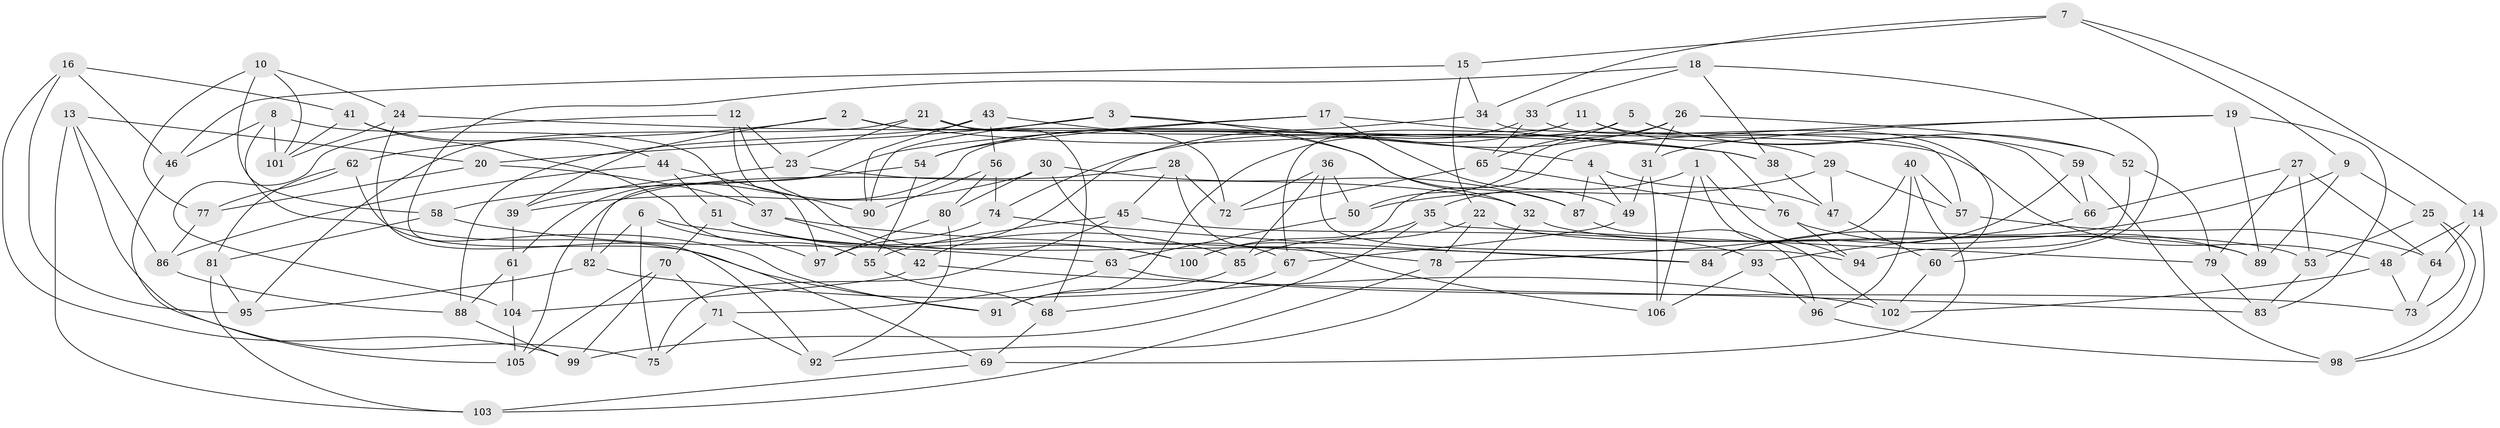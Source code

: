 // Generated by graph-tools (version 1.1) at 2025/27/03/09/25 03:27:01]
// undirected, 106 vertices, 212 edges
graph export_dot {
graph [start="1"]
  node [color=gray90,style=filled];
  1;
  2;
  3;
  4;
  5;
  6;
  7;
  8;
  9;
  10;
  11;
  12;
  13;
  14;
  15;
  16;
  17;
  18;
  19;
  20;
  21;
  22;
  23;
  24;
  25;
  26;
  27;
  28;
  29;
  30;
  31;
  32;
  33;
  34;
  35;
  36;
  37;
  38;
  39;
  40;
  41;
  42;
  43;
  44;
  45;
  46;
  47;
  48;
  49;
  50;
  51;
  52;
  53;
  54;
  55;
  56;
  57;
  58;
  59;
  60;
  61;
  62;
  63;
  64;
  65;
  66;
  67;
  68;
  69;
  70;
  71;
  72;
  73;
  74;
  75;
  76;
  77;
  78;
  79;
  80;
  81;
  82;
  83;
  84;
  85;
  86;
  87;
  88;
  89;
  90;
  91;
  92;
  93;
  94;
  95;
  96;
  97;
  98;
  99;
  100;
  101;
  102;
  103;
  104;
  105;
  106;
  1 -- 35;
  1 -- 94;
  1 -- 102;
  1 -- 106;
  2 -- 38;
  2 -- 62;
  2 -- 39;
  2 -- 72;
  3 -- 20;
  3 -- 4;
  3 -- 90;
  3 -- 32;
  4 -- 49;
  4 -- 47;
  4 -- 87;
  5 -- 65;
  5 -- 61;
  5 -- 52;
  5 -- 59;
  6 -- 82;
  6 -- 84;
  6 -- 97;
  6 -- 75;
  7 -- 34;
  7 -- 9;
  7 -- 15;
  7 -- 14;
  8 -- 91;
  8 -- 101;
  8 -- 37;
  8 -- 46;
  9 -- 89;
  9 -- 84;
  9 -- 25;
  10 -- 101;
  10 -- 24;
  10 -- 77;
  10 -- 58;
  11 -- 66;
  11 -- 29;
  11 -- 42;
  11 -- 67;
  12 -- 100;
  12 -- 104;
  12 -- 97;
  12 -- 23;
  13 -- 75;
  13 -- 103;
  13 -- 20;
  13 -- 86;
  14 -- 48;
  14 -- 98;
  14 -- 64;
  15 -- 46;
  15 -- 34;
  15 -- 22;
  16 -- 99;
  16 -- 46;
  16 -- 95;
  16 -- 41;
  17 -- 82;
  17 -- 49;
  17 -- 54;
  17 -- 76;
  18 -- 91;
  18 -- 33;
  18 -- 60;
  18 -- 38;
  19 -- 100;
  19 -- 89;
  19 -- 83;
  19 -- 31;
  20 -- 37;
  20 -- 77;
  21 -- 23;
  21 -- 68;
  21 -- 48;
  21 -- 95;
  22 -- 78;
  22 -- 85;
  22 -- 89;
  23 -- 32;
  23 -- 39;
  24 -- 38;
  24 -- 101;
  24 -- 92;
  25 -- 73;
  25 -- 98;
  25 -- 53;
  26 -- 50;
  26 -- 52;
  26 -- 74;
  26 -- 31;
  27 -- 66;
  27 -- 53;
  27 -- 79;
  27 -- 64;
  28 -- 72;
  28 -- 106;
  28 -- 45;
  28 -- 105;
  29 -- 50;
  29 -- 47;
  29 -- 57;
  30 -- 87;
  30 -- 39;
  30 -- 67;
  30 -- 80;
  31 -- 106;
  31 -- 49;
  32 -- 92;
  32 -- 53;
  33 -- 60;
  33 -- 65;
  33 -- 91;
  34 -- 54;
  34 -- 57;
  35 -- 79;
  35 -- 100;
  35 -- 99;
  36 -- 94;
  36 -- 50;
  36 -- 85;
  36 -- 72;
  37 -- 78;
  37 -- 42;
  38 -- 47;
  39 -- 61;
  40 -- 78;
  40 -- 96;
  40 -- 69;
  40 -- 57;
  41 -- 101;
  41 -- 44;
  41 -- 55;
  42 -- 83;
  42 -- 104;
  43 -- 87;
  43 -- 56;
  43 -- 88;
  43 -- 90;
  44 -- 90;
  44 -- 51;
  44 -- 86;
  45 -- 93;
  45 -- 55;
  45 -- 75;
  46 -- 105;
  47 -- 60;
  48 -- 102;
  48 -- 73;
  49 -- 67;
  50 -- 63;
  51 -- 100;
  51 -- 85;
  51 -- 70;
  52 -- 94;
  52 -- 79;
  53 -- 83;
  54 -- 58;
  54 -- 55;
  55 -- 68;
  56 -- 90;
  56 -- 74;
  56 -- 80;
  57 -- 64;
  58 -- 81;
  58 -- 63;
  59 -- 66;
  59 -- 98;
  59 -- 84;
  60 -- 102;
  61 -- 88;
  61 -- 104;
  62 -- 69;
  62 -- 77;
  62 -- 81;
  63 -- 71;
  63 -- 73;
  64 -- 73;
  65 -- 72;
  65 -- 76;
  66 -- 93;
  67 -- 68;
  68 -- 69;
  69 -- 103;
  70 -- 71;
  70 -- 99;
  70 -- 105;
  71 -- 75;
  71 -- 92;
  74 -- 84;
  74 -- 97;
  76 -- 94;
  76 -- 89;
  77 -- 86;
  78 -- 103;
  79 -- 83;
  80 -- 92;
  80 -- 97;
  81 -- 103;
  81 -- 95;
  82 -- 102;
  82 -- 95;
  85 -- 91;
  86 -- 88;
  87 -- 96;
  88 -- 99;
  93 -- 106;
  93 -- 96;
  96 -- 98;
  104 -- 105;
}
